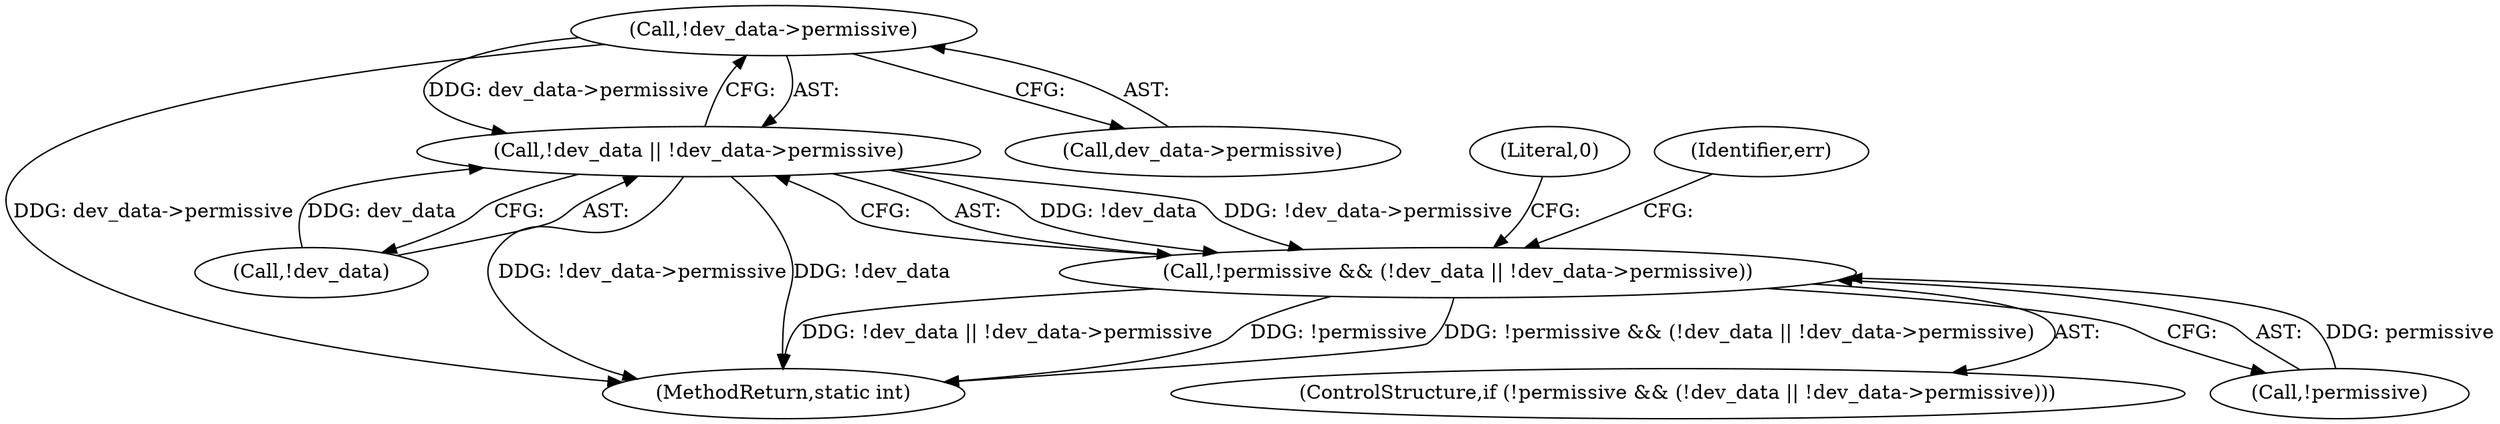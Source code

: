 digraph "0_linux_af6fc858a35b90e89ea7a7ee58e66628c55c776b_0@pointer" {
"1000214" [label="(Call,!dev_data->permissive)"];
"1000211" [label="(Call,!dev_data || !dev_data->permissive)"];
"1000208" [label="(Call,!permissive && (!dev_data || !dev_data->permissive))"];
"1000219" [label="(Literal,0)"];
"1000211" [label="(Call,!dev_data || !dev_data->permissive)"];
"1000221" [label="(Identifier,err)"];
"1000248" [label="(MethodReturn,static int)"];
"1000214" [label="(Call,!dev_data->permissive)"];
"1000209" [label="(Call,!permissive)"];
"1000208" [label="(Call,!permissive && (!dev_data || !dev_data->permissive))"];
"1000212" [label="(Call,!dev_data)"];
"1000207" [label="(ControlStructure,if (!permissive && (!dev_data || !dev_data->permissive)))"];
"1000215" [label="(Call,dev_data->permissive)"];
"1000214" -> "1000211"  [label="AST: "];
"1000214" -> "1000215"  [label="CFG: "];
"1000215" -> "1000214"  [label="AST: "];
"1000211" -> "1000214"  [label="CFG: "];
"1000214" -> "1000248"  [label="DDG: dev_data->permissive"];
"1000214" -> "1000211"  [label="DDG: dev_data->permissive"];
"1000211" -> "1000208"  [label="AST: "];
"1000211" -> "1000212"  [label="CFG: "];
"1000212" -> "1000211"  [label="AST: "];
"1000208" -> "1000211"  [label="CFG: "];
"1000211" -> "1000248"  [label="DDG: !dev_data->permissive"];
"1000211" -> "1000248"  [label="DDG: !dev_data"];
"1000211" -> "1000208"  [label="DDG: !dev_data"];
"1000211" -> "1000208"  [label="DDG: !dev_data->permissive"];
"1000212" -> "1000211"  [label="DDG: dev_data"];
"1000208" -> "1000207"  [label="AST: "];
"1000208" -> "1000209"  [label="CFG: "];
"1000209" -> "1000208"  [label="AST: "];
"1000219" -> "1000208"  [label="CFG: "];
"1000221" -> "1000208"  [label="CFG: "];
"1000208" -> "1000248"  [label="DDG: !permissive"];
"1000208" -> "1000248"  [label="DDG: !permissive && (!dev_data || !dev_data->permissive)"];
"1000208" -> "1000248"  [label="DDG: !dev_data || !dev_data->permissive"];
"1000209" -> "1000208"  [label="DDG: permissive"];
}
